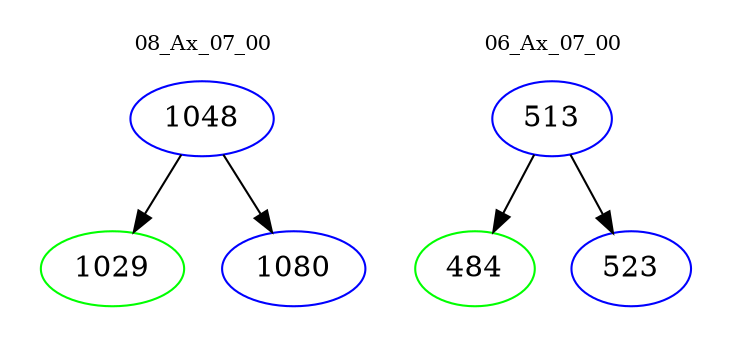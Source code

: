digraph{
subgraph cluster_0 {
color = white
label = "08_Ax_07_00";
fontsize=10;
T0_1048 [label="1048", color="blue"]
T0_1048 -> T0_1029 [color="black"]
T0_1029 [label="1029", color="green"]
T0_1048 -> T0_1080 [color="black"]
T0_1080 [label="1080", color="blue"]
}
subgraph cluster_1 {
color = white
label = "06_Ax_07_00";
fontsize=10;
T1_513 [label="513", color="blue"]
T1_513 -> T1_484 [color="black"]
T1_484 [label="484", color="green"]
T1_513 -> T1_523 [color="black"]
T1_523 [label="523", color="blue"]
}
}
